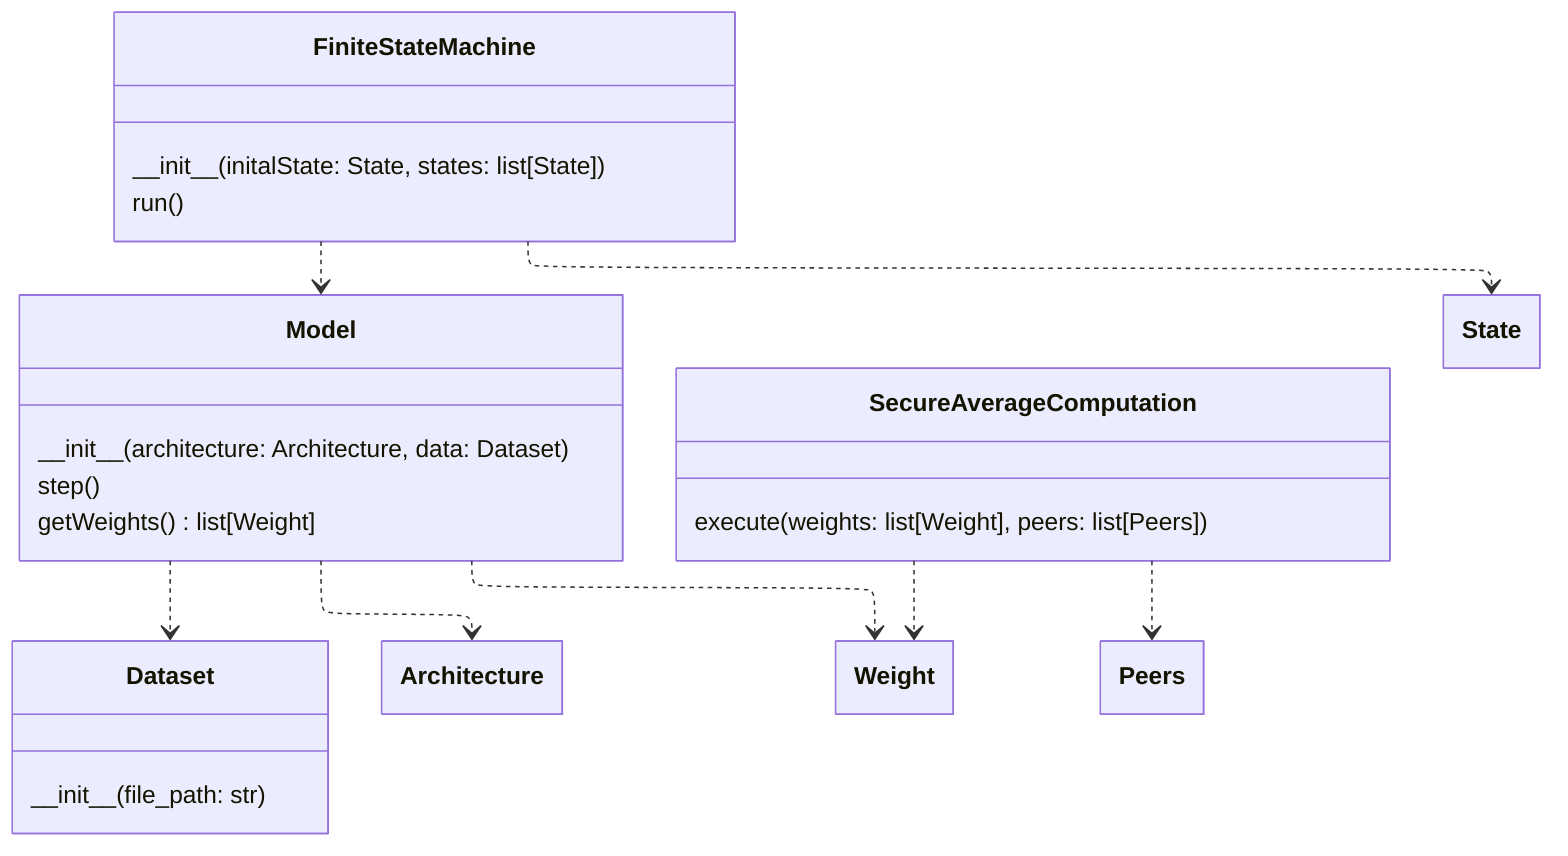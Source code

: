 ---
config:
  class:
    hideEmptyMembersBox: true
  layout: elk
---
classDiagram
    class FiniteStateMachine {
        \_\_init\_\_(initalState: State, states: list[State])
        run()
    }

    class Model {
        \_\_init\_\_(architecture: Architecture, data: Dataset)
        step()
        getWeights() list[Weight]
    }

    class Dataset {
        \_\_init\_\_(file_path: str)
    }

    class SecureAverageComputation {
        execute(weights: list[Weight], peers: list[Peers])
    }

    FiniteStateMachine ..> Model
    FiniteStateMachine ..> State
    Model ..> Dataset
    Model ..> Architecture
    Model ..> Weight
    SecureAverageComputation ..> Weight
    SecureAverageComputation ..> Peers